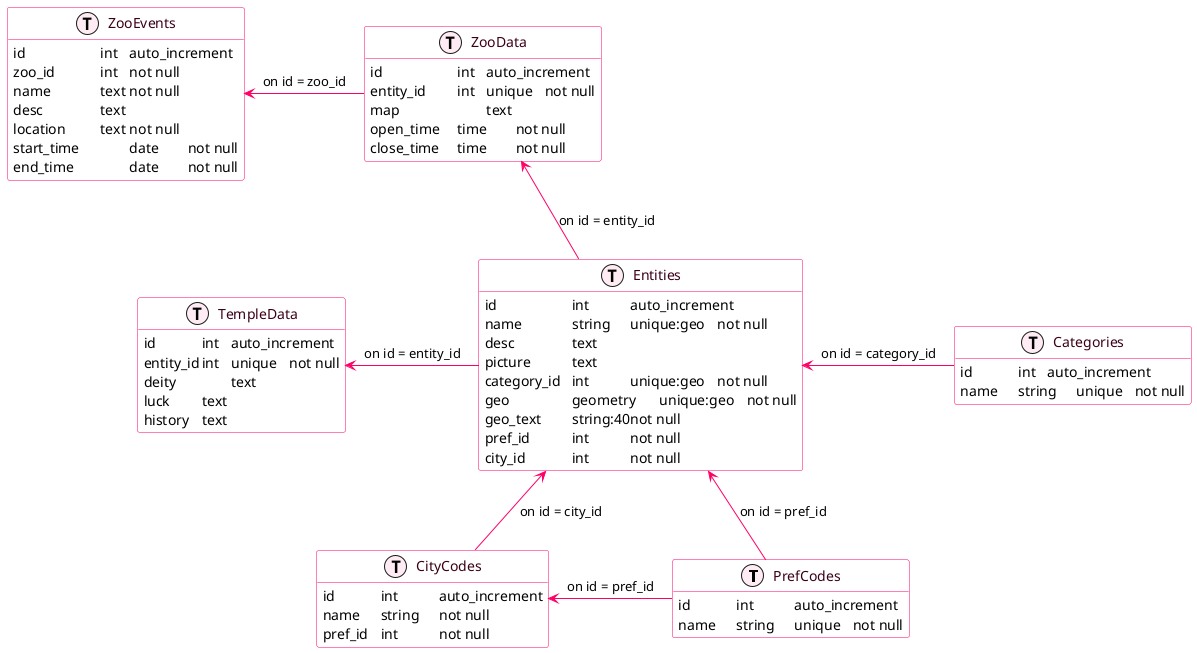 @startuml

!define table(x) class x << (T,#ffebf3) >>
hide methods

skinparam classFontColor #3b0018
skinparam classArrowColor #ff0066
skinparam classBorderColor #ff0066
skinparam classBackgroundColor ##f6f4ee
skinparam shadowing false

table(PrefCodes) {
	id		int		auto_increment
	name	string	unique	not null
}

table(CityCodes) {
	id		int		auto_increment
	name	string	not null
	pref_id	int		not null
}

table(Categories) {
	id		int	auto_increment
	name	string	unique	not null
}

table(Entities) {
    id			int		auto_increment
    name		string	unique:geo	not null
    desc		text
    picture		text
    category_id	int		unique:geo	not null
    geo			geometry	unique:geo	not null
    geo_text		string:40	not null
    pref_id		int		not null
    city_id		int		not null
}

table(ZooData) {
    id			int	auto_increment
    entity_id		int	unique	not null
    map			text
    open_time	time	not null
    close_time	time	not null
}

table(ZooEvents) {
	id			int	auto_increment
	zoo_id		int	not null
	name		text	not null
	desc		text
	location		text	not null
	start_time		date	not null
	end_time		date	not null
}

table(TempleData) {
    id		int	auto_increment
    entity_id	int	unique	not null
    deity		text
    luck		text
    history	text
}

CityCodes <-right- PrefCodes : on id = pref_id

TempleData <-right- Entities : on id = entity_id
ZooData <-right- Entities : on id = entity_id
ZooEvents <-right- ZooData : on id = zoo_id
TempleData -[hidden]up- ZooData

Entities <-- PrefCodes : on id = pref_id
Entities <-- CityCodes : on id = city_id
Entities <-right- Categories : on id = category_id

@enduml
